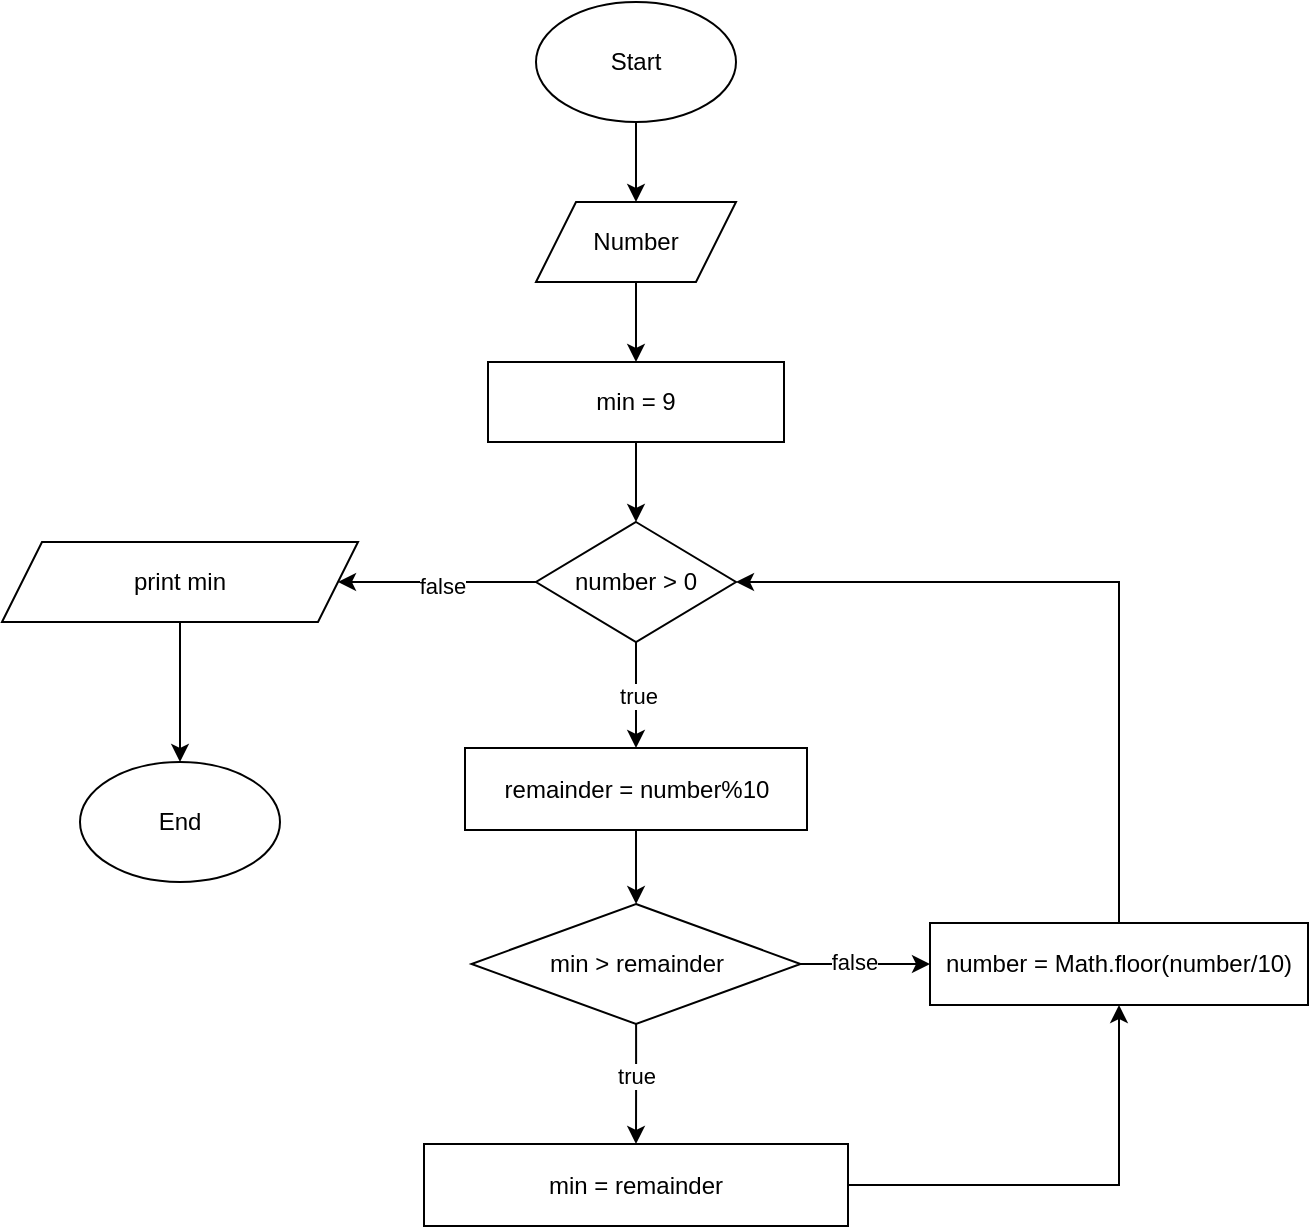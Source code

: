 <mxfile version="25.0.1">
  <diagram name="Page-1" id="J6qU1CufO3tT0paZhnID">
    <mxGraphModel dx="1188" dy="743" grid="0" gridSize="10" guides="1" tooltips="1" connect="1" arrows="1" fold="1" page="0" pageScale="1" pageWidth="827" pageHeight="1169" math="0" shadow="0">
      <root>
        <mxCell id="0" />
        <mxCell id="1" parent="0" />
        <mxCell id="n1ISIKl0yZO8UXlDY4mg-5" value="" style="edgeStyle=orthogonalEdgeStyle;rounded=0;orthogonalLoop=1;jettySize=auto;html=1;" edge="1" parent="1" source="n1ISIKl0yZO8UXlDY4mg-1" target="n1ISIKl0yZO8UXlDY4mg-2">
          <mxGeometry relative="1" as="geometry" />
        </mxCell>
        <mxCell id="n1ISIKl0yZO8UXlDY4mg-1" value="Start" style="ellipse;whiteSpace=wrap;html=1;" vertex="1" parent="1">
          <mxGeometry x="-40" y="100" width="100" height="60" as="geometry" />
        </mxCell>
        <mxCell id="n1ISIKl0yZO8UXlDY4mg-6" value="" style="edgeStyle=orthogonalEdgeStyle;rounded=0;orthogonalLoop=1;jettySize=auto;html=1;" edge="1" parent="1" source="n1ISIKl0yZO8UXlDY4mg-2" target="n1ISIKl0yZO8UXlDY4mg-3">
          <mxGeometry relative="1" as="geometry" />
        </mxCell>
        <mxCell id="n1ISIKl0yZO8UXlDY4mg-2" value="Number" style="shape=parallelogram;perimeter=parallelogramPerimeter;whiteSpace=wrap;html=1;fixedSize=1;" vertex="1" parent="1">
          <mxGeometry x="-40" y="200" width="100" height="40" as="geometry" />
        </mxCell>
        <mxCell id="n1ISIKl0yZO8UXlDY4mg-7" value="" style="edgeStyle=orthogonalEdgeStyle;rounded=0;orthogonalLoop=1;jettySize=auto;html=1;" edge="1" parent="1" source="n1ISIKl0yZO8UXlDY4mg-3" target="n1ISIKl0yZO8UXlDY4mg-4">
          <mxGeometry relative="1" as="geometry" />
        </mxCell>
        <mxCell id="n1ISIKl0yZO8UXlDY4mg-3" value="min = 9" style="rounded=0;whiteSpace=wrap;html=1;" vertex="1" parent="1">
          <mxGeometry x="-64" y="280" width="148" height="40" as="geometry" />
        </mxCell>
        <mxCell id="n1ISIKl0yZO8UXlDY4mg-30" value="" style="edgeStyle=orthogonalEdgeStyle;rounded=0;orthogonalLoop=1;jettySize=auto;html=1;" edge="1" parent="1" source="n1ISIKl0yZO8UXlDY4mg-4" target="n1ISIKl0yZO8UXlDY4mg-29">
          <mxGeometry relative="1" as="geometry" />
        </mxCell>
        <mxCell id="n1ISIKl0yZO8UXlDY4mg-34" value="false" style="edgeLabel;html=1;align=center;verticalAlign=middle;resizable=0;points=[];" vertex="1" connectable="0" parent="n1ISIKl0yZO8UXlDY4mg-30">
          <mxGeometry x="-0.044" y="2" relative="1" as="geometry">
            <mxPoint as="offset" />
          </mxGeometry>
        </mxCell>
        <mxCell id="n1ISIKl0yZO8UXlDY4mg-35" value="" style="edgeStyle=orthogonalEdgeStyle;rounded=0;orthogonalLoop=1;jettySize=auto;html=1;" edge="1" parent="1" source="n1ISIKl0yZO8UXlDY4mg-4" target="n1ISIKl0yZO8UXlDY4mg-23">
          <mxGeometry relative="1" as="geometry" />
        </mxCell>
        <mxCell id="n1ISIKl0yZO8UXlDY4mg-36" value="true" style="edgeLabel;html=1;align=center;verticalAlign=middle;resizable=0;points=[];" vertex="1" connectable="0" parent="n1ISIKl0yZO8UXlDY4mg-35">
          <mxGeometry y="1" relative="1" as="geometry">
            <mxPoint as="offset" />
          </mxGeometry>
        </mxCell>
        <mxCell id="n1ISIKl0yZO8UXlDY4mg-4" value="number &amp;gt; 0" style="rhombus;whiteSpace=wrap;html=1;" vertex="1" parent="1">
          <mxGeometry x="-40" y="360" width="100" height="60" as="geometry" />
        </mxCell>
        <mxCell id="n1ISIKl0yZO8UXlDY4mg-40" value="" style="edgeStyle=orthogonalEdgeStyle;rounded=0;orthogonalLoop=1;jettySize=auto;html=1;" edge="1" parent="1" source="n1ISIKl0yZO8UXlDY4mg-23" target="n1ISIKl0yZO8UXlDY4mg-39">
          <mxGeometry relative="1" as="geometry" />
        </mxCell>
        <mxCell id="n1ISIKl0yZO8UXlDY4mg-23" value="remainder = number%10" style="rounded=0;whiteSpace=wrap;html=1;" vertex="1" parent="1">
          <mxGeometry x="-75.5" y="473" width="171" height="41" as="geometry" />
        </mxCell>
        <mxCell id="n1ISIKl0yZO8UXlDY4mg-32" value="" style="edgeStyle=orthogonalEdgeStyle;rounded=0;orthogonalLoop=1;jettySize=auto;html=1;" edge="1" parent="1" source="n1ISIKl0yZO8UXlDY4mg-29" target="n1ISIKl0yZO8UXlDY4mg-31">
          <mxGeometry relative="1" as="geometry" />
        </mxCell>
        <mxCell id="n1ISIKl0yZO8UXlDY4mg-29" value="print min" style="shape=parallelogram;perimeter=parallelogramPerimeter;whiteSpace=wrap;html=1;fixedSize=1;" vertex="1" parent="1">
          <mxGeometry x="-307" y="370" width="178" height="40" as="geometry" />
        </mxCell>
        <mxCell id="n1ISIKl0yZO8UXlDY4mg-31" value="End" style="ellipse;whiteSpace=wrap;html=1;" vertex="1" parent="1">
          <mxGeometry x="-268" y="480" width="100" height="60" as="geometry" />
        </mxCell>
        <mxCell id="n1ISIKl0yZO8UXlDY4mg-42" value="" style="edgeStyle=orthogonalEdgeStyle;rounded=0;orthogonalLoop=1;jettySize=auto;html=1;" edge="1" parent="1" source="n1ISIKl0yZO8UXlDY4mg-39" target="n1ISIKl0yZO8UXlDY4mg-41">
          <mxGeometry relative="1" as="geometry" />
        </mxCell>
        <mxCell id="n1ISIKl0yZO8UXlDY4mg-43" value="true" style="edgeLabel;html=1;align=center;verticalAlign=middle;resizable=0;points=[];" vertex="1" connectable="0" parent="n1ISIKl0yZO8UXlDY4mg-42">
          <mxGeometry x="-0.149" relative="1" as="geometry">
            <mxPoint as="offset" />
          </mxGeometry>
        </mxCell>
        <mxCell id="n1ISIKl0yZO8UXlDY4mg-65" value="" style="edgeStyle=orthogonalEdgeStyle;rounded=0;orthogonalLoop=1;jettySize=auto;html=1;" edge="1" parent="1" source="n1ISIKl0yZO8UXlDY4mg-39" target="n1ISIKl0yZO8UXlDY4mg-64">
          <mxGeometry relative="1" as="geometry" />
        </mxCell>
        <mxCell id="n1ISIKl0yZO8UXlDY4mg-66" value="false" style="edgeLabel;html=1;align=center;verticalAlign=middle;resizable=0;points=[];" vertex="1" connectable="0" parent="n1ISIKl0yZO8UXlDY4mg-65">
          <mxGeometry x="-0.174" y="1" relative="1" as="geometry">
            <mxPoint as="offset" />
          </mxGeometry>
        </mxCell>
        <mxCell id="n1ISIKl0yZO8UXlDY4mg-39" value="min &amp;gt; remainder" style="rhombus;whiteSpace=wrap;html=1;" vertex="1" parent="1">
          <mxGeometry x="-72.25" y="551" width="164.5" height="60" as="geometry" />
        </mxCell>
        <mxCell id="n1ISIKl0yZO8UXlDY4mg-67" style="edgeStyle=orthogonalEdgeStyle;rounded=0;orthogonalLoop=1;jettySize=auto;html=1;exitX=1;exitY=0.5;exitDx=0;exitDy=0;entryX=0.5;entryY=1;entryDx=0;entryDy=0;" edge="1" parent="1" source="n1ISIKl0yZO8UXlDY4mg-41" target="n1ISIKl0yZO8UXlDY4mg-64">
          <mxGeometry relative="1" as="geometry" />
        </mxCell>
        <mxCell id="n1ISIKl0yZO8UXlDY4mg-41" value="min = remainder" style="rounded=0;whiteSpace=wrap;html=1;" vertex="1" parent="1">
          <mxGeometry x="-96" y="671" width="212" height="41" as="geometry" />
        </mxCell>
        <mxCell id="n1ISIKl0yZO8UXlDY4mg-68" style="edgeStyle=orthogonalEdgeStyle;rounded=0;orthogonalLoop=1;jettySize=auto;html=1;exitX=0.5;exitY=0;exitDx=0;exitDy=0;entryX=1;entryY=0.5;entryDx=0;entryDy=0;" edge="1" parent="1" source="n1ISIKl0yZO8UXlDY4mg-64" target="n1ISIKl0yZO8UXlDY4mg-4">
          <mxGeometry relative="1" as="geometry" />
        </mxCell>
        <mxCell id="n1ISIKl0yZO8UXlDY4mg-64" value="number = Math.floor(number/10)" style="rounded=0;whiteSpace=wrap;html=1;" vertex="1" parent="1">
          <mxGeometry x="157" y="560.5" width="189" height="41" as="geometry" />
        </mxCell>
      </root>
    </mxGraphModel>
  </diagram>
</mxfile>
